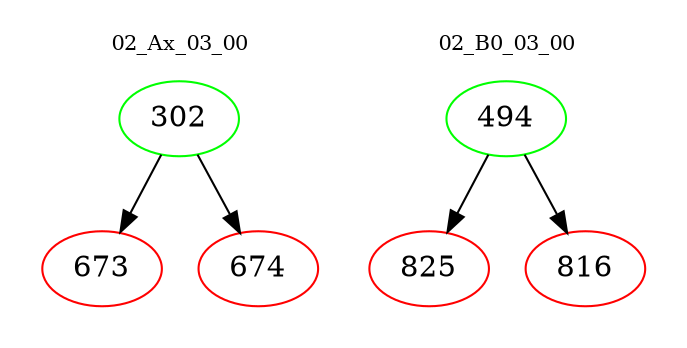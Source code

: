 digraph{
subgraph cluster_0 {
color = white
label = "02_Ax_03_00";
fontsize=10;
T0_302 [label="302", color="green"]
T0_302 -> T0_673 [color="black"]
T0_673 [label="673", color="red"]
T0_302 -> T0_674 [color="black"]
T0_674 [label="674", color="red"]
}
subgraph cluster_1 {
color = white
label = "02_B0_03_00";
fontsize=10;
T1_494 [label="494", color="green"]
T1_494 -> T1_825 [color="black"]
T1_825 [label="825", color="red"]
T1_494 -> T1_816 [color="black"]
T1_816 [label="816", color="red"]
}
}
